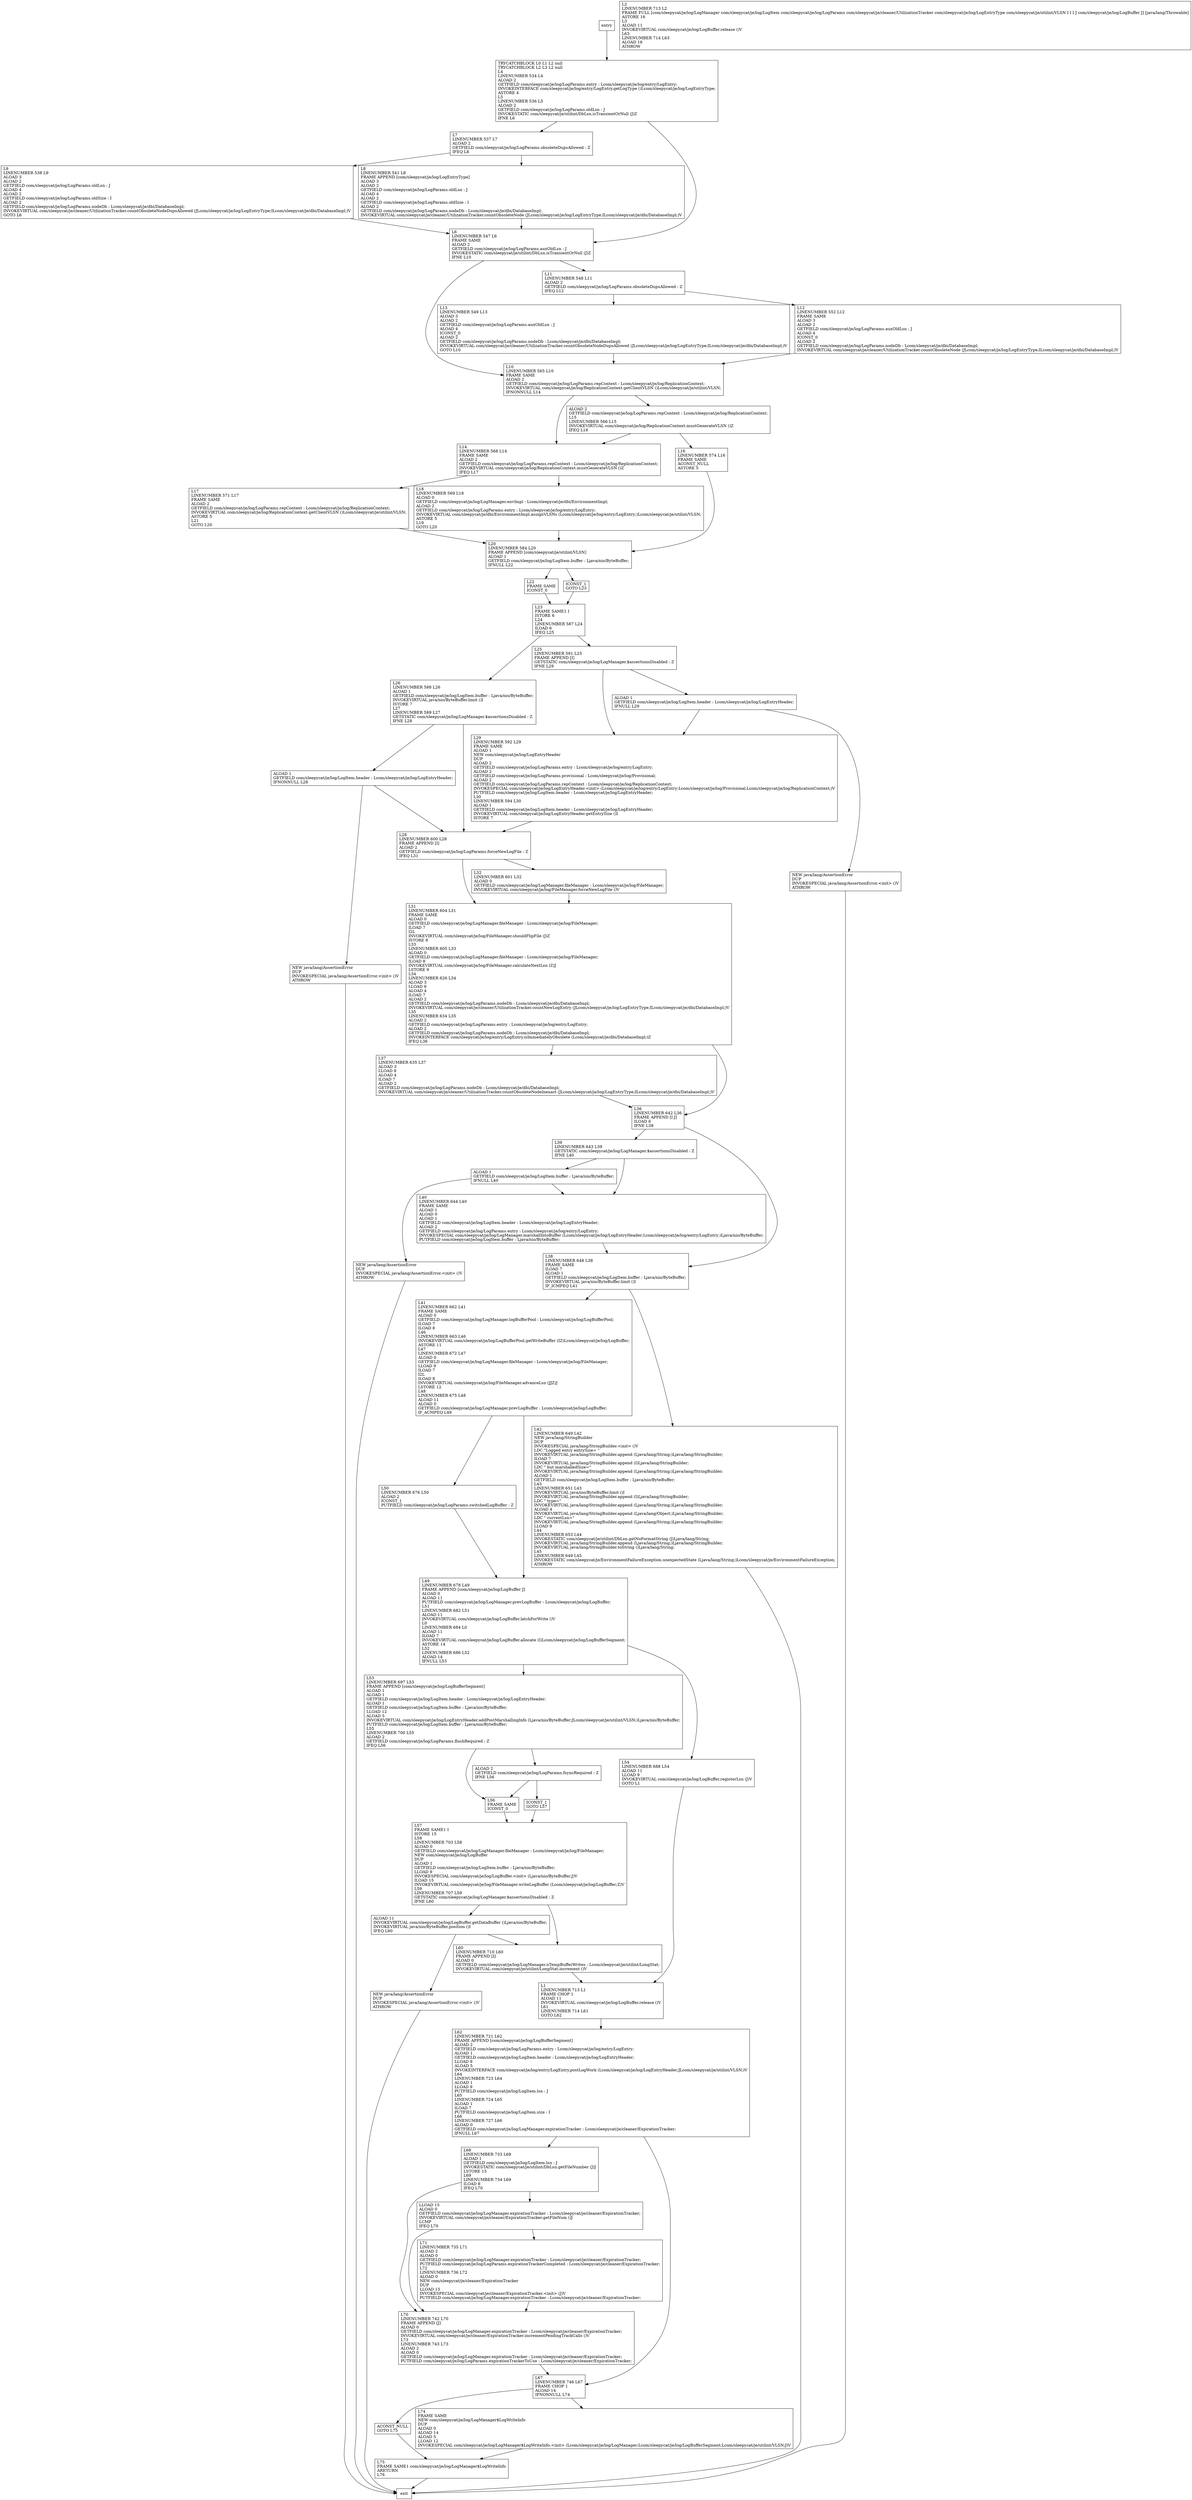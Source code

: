 digraph serialLogWork {
node [shape=record];
2006468647 [label="L50\lLINENUMBER 676 L50\lALOAD 2\lICONST_1\lPUTFIELD com/sleepycat/je/log/LogParams.switchedLogBuffer : Z\l"];
1093383199 [label="L57\lFRAME SAME1 I\lISTORE 15\lL58\lLINENUMBER 703 L58\lALOAD 0\lGETFIELD com/sleepycat/je/log/LogManager.fileManager : Lcom/sleepycat/je/log/FileManager;\lNEW com/sleepycat/je/log/LogBuffer\lDUP\lALOAD 1\lGETFIELD com/sleepycat/je/log/LogItem.buffer : Ljava/nio/ByteBuffer;\lLLOAD 9\lINVOKESPECIAL com/sleepycat/je/log/LogBuffer.\<init\> (Ljava/nio/ByteBuffer;J)V\lILOAD 15\lINVOKEVIRTUAL com/sleepycat/je/log/FileManager.writeLogBuffer (Lcom/sleepycat/je/log/LogBuffer;Z)V\lL59\lLINENUMBER 707 L59\lGETSTATIC com/sleepycat/je/log/LogManager.$assertionsDisabled : Z\lIFNE L60\l"];
2128292427 [label="ALOAD 1\lGETFIELD com/sleepycat/je/log/LogItem.header : Lcom/sleepycat/je/log/LogEntryHeader;\lIFNULL L29\l"];
500394343 [label="L42\lLINENUMBER 649 L42\lNEW java/lang/StringBuilder\lDUP\lINVOKESPECIAL java/lang/StringBuilder.\<init\> ()V\lLDC \"Logged entry entrySize= \"\lINVOKEVIRTUAL java/lang/StringBuilder.append (Ljava/lang/String;)Ljava/lang/StringBuilder;\lILOAD 7\lINVOKEVIRTUAL java/lang/StringBuilder.append (I)Ljava/lang/StringBuilder;\lLDC \" but marshalledSize=\"\lINVOKEVIRTUAL java/lang/StringBuilder.append (Ljava/lang/String;)Ljava/lang/StringBuilder;\lALOAD 1\lGETFIELD com/sleepycat/je/log/LogItem.buffer : Ljava/nio/ByteBuffer;\lL43\lLINENUMBER 651 L43\lINVOKEVIRTUAL java/nio/ByteBuffer.limit ()I\lINVOKEVIRTUAL java/lang/StringBuilder.append (I)Ljava/lang/StringBuilder;\lLDC \" type=\"\lINVOKEVIRTUAL java/lang/StringBuilder.append (Ljava/lang/String;)Ljava/lang/StringBuilder;\lALOAD 4\lINVOKEVIRTUAL java/lang/StringBuilder.append (Ljava/lang/Object;)Ljava/lang/StringBuilder;\lLDC \" currentLsn=\"\lINVOKEVIRTUAL java/lang/StringBuilder.append (Ljava/lang/String;)Ljava/lang/StringBuilder;\lLLOAD 9\lL44\lLINENUMBER 653 L44\lINVOKESTATIC com/sleepycat/je/utilint/DbLsn.getNoFormatString (J)Ljava/lang/String;\lINVOKEVIRTUAL java/lang/StringBuilder.append (Ljava/lang/String;)Ljava/lang/StringBuilder;\lINVOKEVIRTUAL java/lang/StringBuilder.toString ()Ljava/lang/String;\lL45\lLINENUMBER 649 L45\lINVOKESTATIC com/sleepycat/je/EnvironmentFailureException.unexpectedState (Ljava/lang/String;)Lcom/sleepycat/je/EnvironmentFailureException;\lATHROW\l"];
2074465031 [label="L62\lLINENUMBER 721 L62\lFRAME APPEND [com/sleepycat/je/log/LogBufferSegment]\lALOAD 2\lGETFIELD com/sleepycat/je/log/LogParams.entry : Lcom/sleepycat/je/log/entry/LogEntry;\lALOAD 1\lGETFIELD com/sleepycat/je/log/LogItem.header : Lcom/sleepycat/je/log/LogEntryHeader;\lLLOAD 9\lALOAD 5\lINVOKEINTERFACE com/sleepycat/je/log/entry/LogEntry.postLogWork (Lcom/sleepycat/je/log/LogEntryHeader;JLcom/sleepycat/je/utilint/VLSN;)V\lL64\lLINENUMBER 723 L64\lALOAD 1\lLLOAD 9\lPUTFIELD com/sleepycat/je/log/LogItem.lsn : J\lL65\lLINENUMBER 724 L65\lALOAD 1\lILOAD 7\lPUTFIELD com/sleepycat/je/log/LogItem.size : I\lL66\lLINENUMBER 727 L66\lALOAD 0\lGETFIELD com/sleepycat/je/log/LogManager.expirationTracker : Lcom/sleepycat/je/cleaner/ExpirationTracker;\lIFNULL L67\l"];
761356729 [label="L28\lLINENUMBER 600 L28\lFRAME APPEND [I]\lALOAD 2\lGETFIELD com/sleepycat/je/log/LogParams.forceNewLogFile : Z\lIFEQ L31\l"];
1744328815 [label="L39\lLINENUMBER 643 L39\lGETSTATIC com/sleepycat/je/log/LogManager.$assertionsDisabled : Z\lIFNE L40\l"];
1551526299 [label="ALOAD 1\lGETFIELD com/sleepycat/je/log/LogItem.buffer : Ljava/nio/ByteBuffer;\lIFNULL L40\l"];
45020753 [label="L32\lLINENUMBER 601 L32\lALOAD 0\lGETFIELD com/sleepycat/je/log/LogManager.fileManager : Lcom/sleepycat/je/log/FileManager;\lINVOKEVIRTUAL com/sleepycat/je/log/FileManager.forceNewLogFile ()V\l"];
952988977 [label="NEW java/lang/AssertionError\lDUP\lINVOKESPECIAL java/lang/AssertionError.\<init\> ()V\lATHROW\l"];
1437252722 [label="L23\lFRAME SAME1 I\lISTORE 6\lL24\lLINENUMBER 587 L24\lILOAD 6\lIFEQ L25\l"];
1119145185 [label="L38\lLINENUMBER 648 L38\lFRAME SAME\lILOAD 7\lALOAD 1\lGETFIELD com/sleepycat/je/log/LogItem.buffer : Ljava/nio/ByteBuffer;\lINVOKEVIRTUAL java/nio/ByteBuffer.limit ()I\lIF_ICMPEQ L41\l"];
1962008850 [label="ICONST_1\lGOTO L57\l"];
1979563377 [label="L17\lLINENUMBER 571 L17\lFRAME SAME\lALOAD 2\lGETFIELD com/sleepycat/je/log/LogParams.repContext : Lcom/sleepycat/je/log/ReplicationContext;\lINVOKEVIRTUAL com/sleepycat/je/log/ReplicationContext.getClientVLSN ()Lcom/sleepycat/je/utilint/VLSN;\lASTORE 5\lL21\lGOTO L20\l"];
937277493 [label="L37\lLINENUMBER 635 L37\lALOAD 3\lLLOAD 9\lALOAD 4\lILOAD 7\lALOAD 2\lGETFIELD com/sleepycat/je/log/LogParams.nodeDb : Lcom/sleepycat/je/dbi/DatabaseImpl;\lINVOKEVIRTUAL com/sleepycat/je/cleaner/UtilizationTracker.countObsoleteNodeInexact (JLcom/sleepycat/je/log/LogEntryType;ILcom/sleepycat/je/dbi/DatabaseImpl;)V\l"];
1769947269 [label="L22\lFRAME SAME\lICONST_0\l"];
895357056 [label="NEW java/lang/AssertionError\lDUP\lINVOKESPECIAL java/lang/AssertionError.\<init\> ()V\lATHROW\l"];
1731336370 [label="NEW java/lang/AssertionError\lDUP\lINVOKESPECIAL java/lang/AssertionError.\<init\> ()V\lATHROW\l"];
104621433 [label="L40\lLINENUMBER 644 L40\lFRAME SAME\lALOAD 1\lALOAD 0\lALOAD 1\lGETFIELD com/sleepycat/je/log/LogItem.header : Lcom/sleepycat/je/log/LogEntryHeader;\lALOAD 2\lGETFIELD com/sleepycat/je/log/LogParams.entry : Lcom/sleepycat/je/log/entry/LogEntry;\lINVOKESPECIAL com/sleepycat/je/log/LogManager.marshallIntoBuffer (Lcom/sleepycat/je/log/LogEntryHeader;Lcom/sleepycat/je/log/entry/LogEntry;)Ljava/nio/ByteBuffer;\lPUTFIELD com/sleepycat/je/log/LogItem.buffer : Ljava/nio/ByteBuffer;\l"];
1585095294 [label="L14\lLINENUMBER 568 L14\lFRAME SAME\lALOAD 2\lGETFIELD com/sleepycat/je/log/LogParams.repContext : Lcom/sleepycat/je/log/ReplicationContext;\lINVOKEVIRTUAL com/sleepycat/je/log/ReplicationContext.mustGenerateVLSN ()Z\lIFEQ L17\l"];
156797912 [label="L75\lFRAME SAME1 com/sleepycat/je/log/LogManager$LogWriteInfo\lARETURN\lL76\l"];
1981964797 [label="L9\lLINENUMBER 538 L9\lALOAD 3\lALOAD 2\lGETFIELD com/sleepycat/je/log/LogParams.oldLsn : J\lALOAD 4\lALOAD 2\lGETFIELD com/sleepycat/je/log/LogParams.oldSize : I\lALOAD 2\lGETFIELD com/sleepycat/je/log/LogParams.nodeDb : Lcom/sleepycat/je/dbi/DatabaseImpl;\lINVOKEVIRTUAL com/sleepycat/je/cleaner/UtilizationTracker.countObsoleteNodeDupsAllowed (JLcom/sleepycat/je/log/LogEntryType;ILcom/sleepycat/je/dbi/DatabaseImpl;)V\lGOTO L6\l"];
1150840750 [label="L26\lLINENUMBER 588 L26\lALOAD 1\lGETFIELD com/sleepycat/je/log/LogItem.buffer : Ljava/nio/ByteBuffer;\lINVOKEVIRTUAL java/nio/ByteBuffer.limit ()I\lISTORE 7\lL27\lLINENUMBER 589 L27\lGETSTATIC com/sleepycat/je/log/LogManager.$assertionsDisabled : Z\lIFNE L28\l"];
729251844 [label="L16\lLINENUMBER 574 L16\lFRAME SAME\lACONST_NULL\lASTORE 5\l"];
1385835887 [label="L2\lLINENUMBER 713 L2\lFRAME FULL [com/sleepycat/je/log/LogManager com/sleepycat/je/log/LogItem com/sleepycat/je/log/LogParams com/sleepycat/je/cleaner/UtilizationTracker com/sleepycat/je/log/LogEntryType com/sleepycat/je/utilint/VLSN I I I J com/sleepycat/je/log/LogBuffer J] [java/lang/Throwable]\lASTORE 16\lL3\lALOAD 11\lINVOKEVIRTUAL com/sleepycat/je/log/LogBuffer.release ()V\lL63\lLINENUMBER 714 L63\lALOAD 16\lATHROW\l"];
1026080943 [label="L67\lLINENUMBER 746 L67\lFRAME CHOP 1\lALOAD 14\lIFNONNULL L74\l"];
2042224589 [label="NEW java/lang/AssertionError\lDUP\lINVOKESPECIAL java/lang/AssertionError.\<init\> ()V\lATHROW\l"];
1916955885 [label="L36\lLINENUMBER 642 L36\lFRAME APPEND [I J]\lILOAD 6\lIFNE L38\l"];
1294239378 [label="ICONST_1\lGOTO L23\l"];
615505688 [label="L49\lLINENUMBER 678 L49\lFRAME APPEND [com/sleepycat/je/log/LogBuffer J]\lALOAD 0\lALOAD 11\lPUTFIELD com/sleepycat/je/log/LogManager.prevLogBuffer : Lcom/sleepycat/je/log/LogBuffer;\lL51\lLINENUMBER 682 L51\lALOAD 11\lINVOKEVIRTUAL com/sleepycat/je/log/LogBuffer.latchForWrite ()V\lL0\lLINENUMBER 684 L0\lALOAD 11\lILOAD 7\lINVOKEVIRTUAL com/sleepycat/je/log/LogBuffer.allocate (I)Lcom/sleepycat/je/log/LogBufferSegment;\lASTORE 14\lL52\lLINENUMBER 686 L52\lALOAD 14\lIFNULL L53\l"];
2119910556 [label="L18\lLINENUMBER 569 L18\lALOAD 0\lGETFIELD com/sleepycat/je/log/LogManager.envImpl : Lcom/sleepycat/je/dbi/EnvironmentImpl;\lALOAD 2\lGETFIELD com/sleepycat/je/log/LogParams.entry : Lcom/sleepycat/je/log/entry/LogEntry;\lINVOKEVIRTUAL com/sleepycat/je/dbi/EnvironmentImpl.assignVLSNs (Lcom/sleepycat/je/log/entry/LogEntry;)Lcom/sleepycat/je/utilint/VLSN;\lASTORE 5\lL19\lGOTO L20\l"];
1475376829 [label="L25\lLINENUMBER 591 L25\lFRAME APPEND [I]\lGETSTATIC com/sleepycat/je/log/LogManager.$assertionsDisabled : Z\lIFNE L29\l"];
998754433 [label="L56\lFRAME SAME\lICONST_0\l"];
21707126 [label="TRYCATCHBLOCK L0 L1 L2 null\lTRYCATCHBLOCK L2 L3 L2 null\lL4\lLINENUMBER 534 L4\lALOAD 2\lGETFIELD com/sleepycat/je/log/LogParams.entry : Lcom/sleepycat/je/log/entry/LogEntry;\lINVOKEINTERFACE com/sleepycat/je/log/entry/LogEntry.getLogType ()Lcom/sleepycat/je/log/LogEntryType;\lASTORE 4\lL5\lLINENUMBER 536 L5\lALOAD 2\lGETFIELD com/sleepycat/je/log/LogParams.oldLsn : J\lINVOKESTATIC com/sleepycat/je/utilint/DbLsn.isTransientOrNull (J)Z\lIFNE L6\l"];
22918364 [label="L7\lLINENUMBER 537 L7\lALOAD 2\lGETFIELD com/sleepycat/je/log/LogParams.obsoleteDupsAllowed : Z\lIFEQ L8\l"];
1424375676 [label="L53\lLINENUMBER 697 L53\lFRAME APPEND [com/sleepycat/je/log/LogBufferSegment]\lALOAD 1\lALOAD 1\lGETFIELD com/sleepycat/je/log/LogItem.header : Lcom/sleepycat/je/log/LogEntryHeader;\lALOAD 1\lGETFIELD com/sleepycat/je/log/LogItem.buffer : Ljava/nio/ByteBuffer;\lLLOAD 12\lALOAD 5\lINVOKEVIRTUAL com/sleepycat/je/log/LogEntryHeader.addPostMarshallingInfo (Ljava/nio/ByteBuffer;JLcom/sleepycat/je/utilint/VLSN;)Ljava/nio/ByteBuffer;\lPUTFIELD com/sleepycat/je/log/LogItem.buffer : Ljava/nio/ByteBuffer;\lL55\lLINENUMBER 700 L55\lALOAD 2\lGETFIELD com/sleepycat/je/log/LogParams.flushRequired : Z\lIFEQ L56\l"];
2015481865 [label="L41\lLINENUMBER 662 L41\lFRAME SAME\lALOAD 0\lGETFIELD com/sleepycat/je/log/LogManager.logBufferPool : Lcom/sleepycat/je/log/LogBufferPool;\lILOAD 7\lILOAD 8\lL46\lLINENUMBER 663 L46\lINVOKEVIRTUAL com/sleepycat/je/log/LogBufferPool.getWriteBuffer (IZ)Lcom/sleepycat/je/log/LogBuffer;\lASTORE 11\lL47\lLINENUMBER 672 L47\lALOAD 0\lGETFIELD com/sleepycat/je/log/LogManager.fileManager : Lcom/sleepycat/je/log/FileManager;\lLLOAD 9\lILOAD 7\lI2L\lILOAD 8\lINVOKEVIRTUAL com/sleepycat/je/log/FileManager.advanceLsn (JJZ)J\lLSTORE 12\lL48\lLINENUMBER 675 L48\lALOAD 11\lALOAD 0\lGETFIELD com/sleepycat/je/log/LogManager.prevLogBuffer : Lcom/sleepycat/je/log/LogBuffer;\lIF_ACMPEQ L49\l"];
506635245 [label="ALOAD 2\lGETFIELD com/sleepycat/je/log/LogParams.repContext : Lcom/sleepycat/je/log/ReplicationContext;\lL15\lLINENUMBER 566 L15\lINVOKEVIRTUAL com/sleepycat/je/log/ReplicationContext.mustGenerateVLSN ()Z\lIFEQ L16\l"];
2044632976 [label="L6\lLINENUMBER 547 L6\lFRAME SAME\lALOAD 2\lGETFIELD com/sleepycat/je/log/LogParams.auxOldLsn : J\lINVOKESTATIC com/sleepycat/je/utilint/DbLsn.isTransientOrNull (J)Z\lIFNE L10\l"];
294203776 [label="ALOAD 2\lGETFIELD com/sleepycat/je/log/LogParams.fsyncRequired : Z\lIFNE L56\l"];
1785983332 [label="L13\lLINENUMBER 549 L13\lALOAD 3\lALOAD 2\lGETFIELD com/sleepycat/je/log/LogParams.auxOldLsn : J\lALOAD 4\lICONST_0\lALOAD 2\lGETFIELD com/sleepycat/je/log/LogParams.nodeDb : Lcom/sleepycat/je/dbi/DatabaseImpl;\lINVOKEVIRTUAL com/sleepycat/je/cleaner/UtilizationTracker.countObsoleteNodeDupsAllowed (JLcom/sleepycat/je/log/LogEntryType;ILcom/sleepycat/je/dbi/DatabaseImpl;)V\lGOTO L10\l"];
1680018756 [label="L71\lLINENUMBER 735 L71\lALOAD 2\lALOAD 0\lGETFIELD com/sleepycat/je/log/LogManager.expirationTracker : Lcom/sleepycat/je/cleaner/ExpirationTracker;\lPUTFIELD com/sleepycat/je/log/LogParams.expirationTrackerCompleted : Lcom/sleepycat/je/cleaner/ExpirationTracker;\lL72\lLINENUMBER 736 L72\lALOAD 0\lNEW com/sleepycat/je/cleaner/ExpirationTracker\lDUP\lLLOAD 15\lINVOKESPECIAL com/sleepycat/je/cleaner/ExpirationTracker.\<init\> (J)V\lPUTFIELD com/sleepycat/je/log/LogManager.expirationTracker : Lcom/sleepycat/je/cleaner/ExpirationTracker;\l"];
536184023 [label="L74\lFRAME SAME\lNEW com/sleepycat/je/log/LogManager$LogWriteInfo\lDUP\lALOAD 0\lALOAD 14\lALOAD 5\lLLOAD 12\lINVOKESPECIAL com/sleepycat/je/log/LogManager$LogWriteInfo.\<init\> (Lcom/sleepycat/je/log/LogManager;Lcom/sleepycat/je/log/LogBufferSegment;Lcom/sleepycat/je/utilint/VLSN;J)V\l"];
2064466614 [label="L10\lLINENUMBER 565 L10\lFRAME SAME\lALOAD 2\lGETFIELD com/sleepycat/je/log/LogParams.repContext : Lcom/sleepycat/je/log/ReplicationContext;\lINVOKEVIRTUAL com/sleepycat/je/log/ReplicationContext.getClientVLSN ()Lcom/sleepycat/je/utilint/VLSN;\lIFNONNULL L14\l"];
396030559 [label="L11\lLINENUMBER 548 L11\lALOAD 2\lGETFIELD com/sleepycat/je/log/LogParams.obsoleteDupsAllowed : Z\lIFEQ L12\l"];
582030011 [label="L54\lLINENUMBER 688 L54\lALOAD 11\lLLOAD 9\lINVOKEVIRTUAL com/sleepycat/je/log/LogBuffer.registerLsn (J)V\lGOTO L1\l"];
2001926654 [label="ACONST_NULL\lGOTO L75\l"];
1636474039 [label="L1\lLINENUMBER 713 L1\lFRAME CHOP 1\lALOAD 11\lINVOKEVIRTUAL com/sleepycat/je/log/LogBuffer.release ()V\lL61\lLINENUMBER 714 L61\lGOTO L62\l"];
1749025254 [label="L70\lLINENUMBER 742 L70\lFRAME APPEND [J]\lALOAD 0\lGETFIELD com/sleepycat/je/log/LogManager.expirationTracker : Lcom/sleepycat/je/cleaner/ExpirationTracker;\lINVOKEVIRTUAL com/sleepycat/je/cleaner/ExpirationTracker.incrementPendingTrackCalls ()V\lL73\lLINENUMBER 743 L73\lALOAD 2\lALOAD 0\lGETFIELD com/sleepycat/je/log/LogManager.expirationTracker : Lcom/sleepycat/je/cleaner/ExpirationTracker;\lPUTFIELD com/sleepycat/je/log/LogParams.expirationTrackerToUse : Lcom/sleepycat/je/cleaner/ExpirationTracker;\l"];
1806874836 [label="LLOAD 15\lALOAD 0\lGETFIELD com/sleepycat/je/log/LogManager.expirationTracker : Lcom/sleepycat/je/cleaner/ExpirationTracker;\lINVOKEVIRTUAL com/sleepycat/je/cleaner/ExpirationTracker.getFileNum ()J\lLCMP\lIFEQ L70\l"];
779775437 [label="L8\lLINENUMBER 541 L8\lFRAME APPEND [com/sleepycat/je/log/LogEntryType]\lALOAD 3\lALOAD 2\lGETFIELD com/sleepycat/je/log/LogParams.oldLsn : J\lALOAD 4\lALOAD 2\lGETFIELD com/sleepycat/je/log/LogParams.oldSize : I\lALOAD 2\lGETFIELD com/sleepycat/je/log/LogParams.nodeDb : Lcom/sleepycat/je/dbi/DatabaseImpl;\lINVOKEVIRTUAL com/sleepycat/je/cleaner/UtilizationTracker.countObsoleteNode (JLcom/sleepycat/je/log/LogEntryType;ILcom/sleepycat/je/dbi/DatabaseImpl;)V\l"];
481334087 [label="L60\lLINENUMBER 710 L60\lFRAME APPEND [I]\lALOAD 0\lGETFIELD com/sleepycat/je/log/LogManager.nTempBufferWrites : Lcom/sleepycat/je/utilint/LongStat;\lINVOKEVIRTUAL com/sleepycat/je/utilint/LongStat.increment ()V\l"];
1477570688 [label="L29\lLINENUMBER 592 L29\lFRAME SAME\lALOAD 1\lNEW com/sleepycat/je/log/LogEntryHeader\lDUP\lALOAD 2\lGETFIELD com/sleepycat/je/log/LogParams.entry : Lcom/sleepycat/je/log/entry/LogEntry;\lALOAD 2\lGETFIELD com/sleepycat/je/log/LogParams.provisional : Lcom/sleepycat/je/log/Provisional;\lALOAD 2\lGETFIELD com/sleepycat/je/log/LogParams.repContext : Lcom/sleepycat/je/log/ReplicationContext;\lINVOKESPECIAL com/sleepycat/je/log/LogEntryHeader.\<init\> (Lcom/sleepycat/je/log/entry/LogEntry;Lcom/sleepycat/je/log/Provisional;Lcom/sleepycat/je/log/ReplicationContext;)V\lPUTFIELD com/sleepycat/je/log/LogItem.header : Lcom/sleepycat/je/log/LogEntryHeader;\lL30\lLINENUMBER 594 L30\lALOAD 1\lGETFIELD com/sleepycat/je/log/LogItem.header : Lcom/sleepycat/je/log/LogEntryHeader;\lINVOKEVIRTUAL com/sleepycat/je/log/LogEntryHeader.getEntrySize ()I\lISTORE 7\l"];
620760381 [label="L31\lLINENUMBER 604 L31\lFRAME SAME\lALOAD 0\lGETFIELD com/sleepycat/je/log/LogManager.fileManager : Lcom/sleepycat/je/log/FileManager;\lILOAD 7\lI2L\lINVOKEVIRTUAL com/sleepycat/je/log/FileManager.shouldFlipFile (J)Z\lISTORE 8\lL33\lLINENUMBER 605 L33\lALOAD 0\lGETFIELD com/sleepycat/je/log/LogManager.fileManager : Lcom/sleepycat/je/log/FileManager;\lILOAD 8\lINVOKEVIRTUAL com/sleepycat/je/log/FileManager.calculateNextLsn (Z)J\lLSTORE 9\lL34\lLINENUMBER 626 L34\lALOAD 3\lLLOAD 9\lALOAD 4\lILOAD 7\lALOAD 2\lGETFIELD com/sleepycat/je/log/LogParams.nodeDb : Lcom/sleepycat/je/dbi/DatabaseImpl;\lINVOKEVIRTUAL com/sleepycat/je/cleaner/UtilizationTracker.countNewLogEntry (JLcom/sleepycat/je/log/LogEntryType;ILcom/sleepycat/je/dbi/DatabaseImpl;)V\lL35\lLINENUMBER 634 L35\lALOAD 2\lGETFIELD com/sleepycat/je/log/LogParams.entry : Lcom/sleepycat/je/log/entry/LogEntry;\lALOAD 2\lGETFIELD com/sleepycat/je/log/LogParams.nodeDb : Lcom/sleepycat/je/dbi/DatabaseImpl;\lINVOKEINTERFACE com/sleepycat/je/log/entry/LogEntry.isImmediatelyObsolete (Lcom/sleepycat/je/dbi/DatabaseImpl;)Z\lIFEQ L36\l"];
2115995874 [label="L20\lLINENUMBER 584 L20\lFRAME APPEND [com/sleepycat/je/utilint/VLSN]\lALOAD 1\lGETFIELD com/sleepycat/je/log/LogItem.buffer : Ljava/nio/ByteBuffer;\lIFNULL L22\l"];
263936094 [label="L12\lLINENUMBER 552 L12\lFRAME SAME\lALOAD 3\lALOAD 2\lGETFIELD com/sleepycat/je/log/LogParams.auxOldLsn : J\lALOAD 4\lICONST_0\lALOAD 2\lGETFIELD com/sleepycat/je/log/LogParams.nodeDb : Lcom/sleepycat/je/dbi/DatabaseImpl;\lINVOKEVIRTUAL com/sleepycat/je/cleaner/UtilizationTracker.countObsoleteNode (JLcom/sleepycat/je/log/LogEntryType;ILcom/sleepycat/je/dbi/DatabaseImpl;)V\l"];
1148043131 [label="ALOAD 11\lINVOKEVIRTUAL com/sleepycat/je/log/LogBuffer.getDataBuffer ()Ljava/nio/ByteBuffer;\lINVOKEVIRTUAL java/nio/ByteBuffer.position ()I\lIFEQ L60\l"];
1244182224 [label="L68\lLINENUMBER 733 L68\lALOAD 1\lGETFIELD com/sleepycat/je/log/LogItem.lsn : J\lINVOKESTATIC com/sleepycat/je/utilint/DbLsn.getFileNumber (J)J\lLSTORE 15\lL69\lLINENUMBER 734 L69\lILOAD 8\lIFEQ L70\l"];
757600587 [label="ALOAD 1\lGETFIELD com/sleepycat/je/log/LogItem.header : Lcom/sleepycat/je/log/LogEntryHeader;\lIFNONNULL L28\l"];
entry;
exit;
2006468647 -> 615505688;
1093383199 -> 1148043131;
1093383199 -> 481334087;
2128292427 -> 1477570688;
2128292427 -> 895357056;
500394343 -> exit;
2074465031 -> 1026080943;
2074465031 -> 1244182224;
761356729 -> 620760381;
761356729 -> 45020753;
1744328815 -> 104621433;
1744328815 -> 1551526299;
1551526299 -> 952988977;
1551526299 -> 104621433;
45020753 -> 620760381;
952988977 -> exit;
1437252722 -> 1475376829;
1437252722 -> 1150840750;
1119145185 -> 2015481865;
1119145185 -> 500394343;
1962008850 -> 1093383199;
1979563377 -> 2115995874;
937277493 -> 1916955885;
1769947269 -> 1437252722;
895357056 -> exit;
1731336370 -> exit;
104621433 -> 1119145185;
1585095294 -> 1979563377;
1585095294 -> 2119910556;
156797912 -> exit;
1981964797 -> 2044632976;
1150840750 -> 761356729;
1150840750 -> 757600587;
729251844 -> 2115995874;
1026080943 -> 2001926654;
1026080943 -> 536184023;
entry -> 21707126;
2042224589 -> exit;
1916955885 -> 1119145185;
1916955885 -> 1744328815;
1294239378 -> 1437252722;
615505688 -> 582030011;
615505688 -> 1424375676;
2119910556 -> 2115995874;
1475376829 -> 1477570688;
1475376829 -> 2128292427;
998754433 -> 1093383199;
21707126 -> 22918364;
21707126 -> 2044632976;
22918364 -> 1981964797;
22918364 -> 779775437;
1424375676 -> 998754433;
1424375676 -> 294203776;
2015481865 -> 2006468647;
2015481865 -> 615505688;
506635245 -> 1585095294;
506635245 -> 729251844;
2044632976 -> 2064466614;
2044632976 -> 396030559;
294203776 -> 1962008850;
294203776 -> 998754433;
1785983332 -> 2064466614;
1680018756 -> 1749025254;
536184023 -> 156797912;
2064466614 -> 506635245;
2064466614 -> 1585095294;
396030559 -> 263936094;
396030559 -> 1785983332;
582030011 -> 1636474039;
2001926654 -> 156797912;
1636474039 -> 2074465031;
1749025254 -> 1026080943;
1806874836 -> 1749025254;
1806874836 -> 1680018756;
779775437 -> 2044632976;
481334087 -> 1636474039;
1477570688 -> 761356729;
620760381 -> 1916955885;
620760381 -> 937277493;
2115995874 -> 1294239378;
2115995874 -> 1769947269;
263936094 -> 2064466614;
1148043131 -> 1731336370;
1148043131 -> 481334087;
1244182224 -> 1749025254;
1244182224 -> 1806874836;
757600587 -> 2042224589;
757600587 -> 761356729;
}
